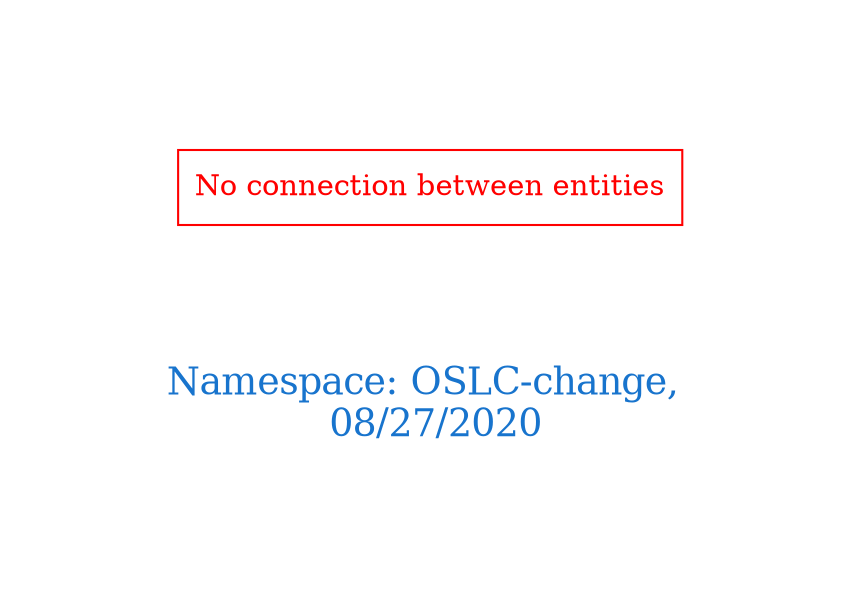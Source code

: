 digraph OGIT_ontology {
 graph [ rankdir= LR,pad=1 
fontsize = 18,
fontcolor= dodgerblue3,label = "\n\n\nNamespace: OSLC-change, \n 08/27/2020"];
node[shape=polygon];
edge [  color="gray81"];

"No connection between entities" [fontcolor = "red",color="red", shape="polygon"]
}
